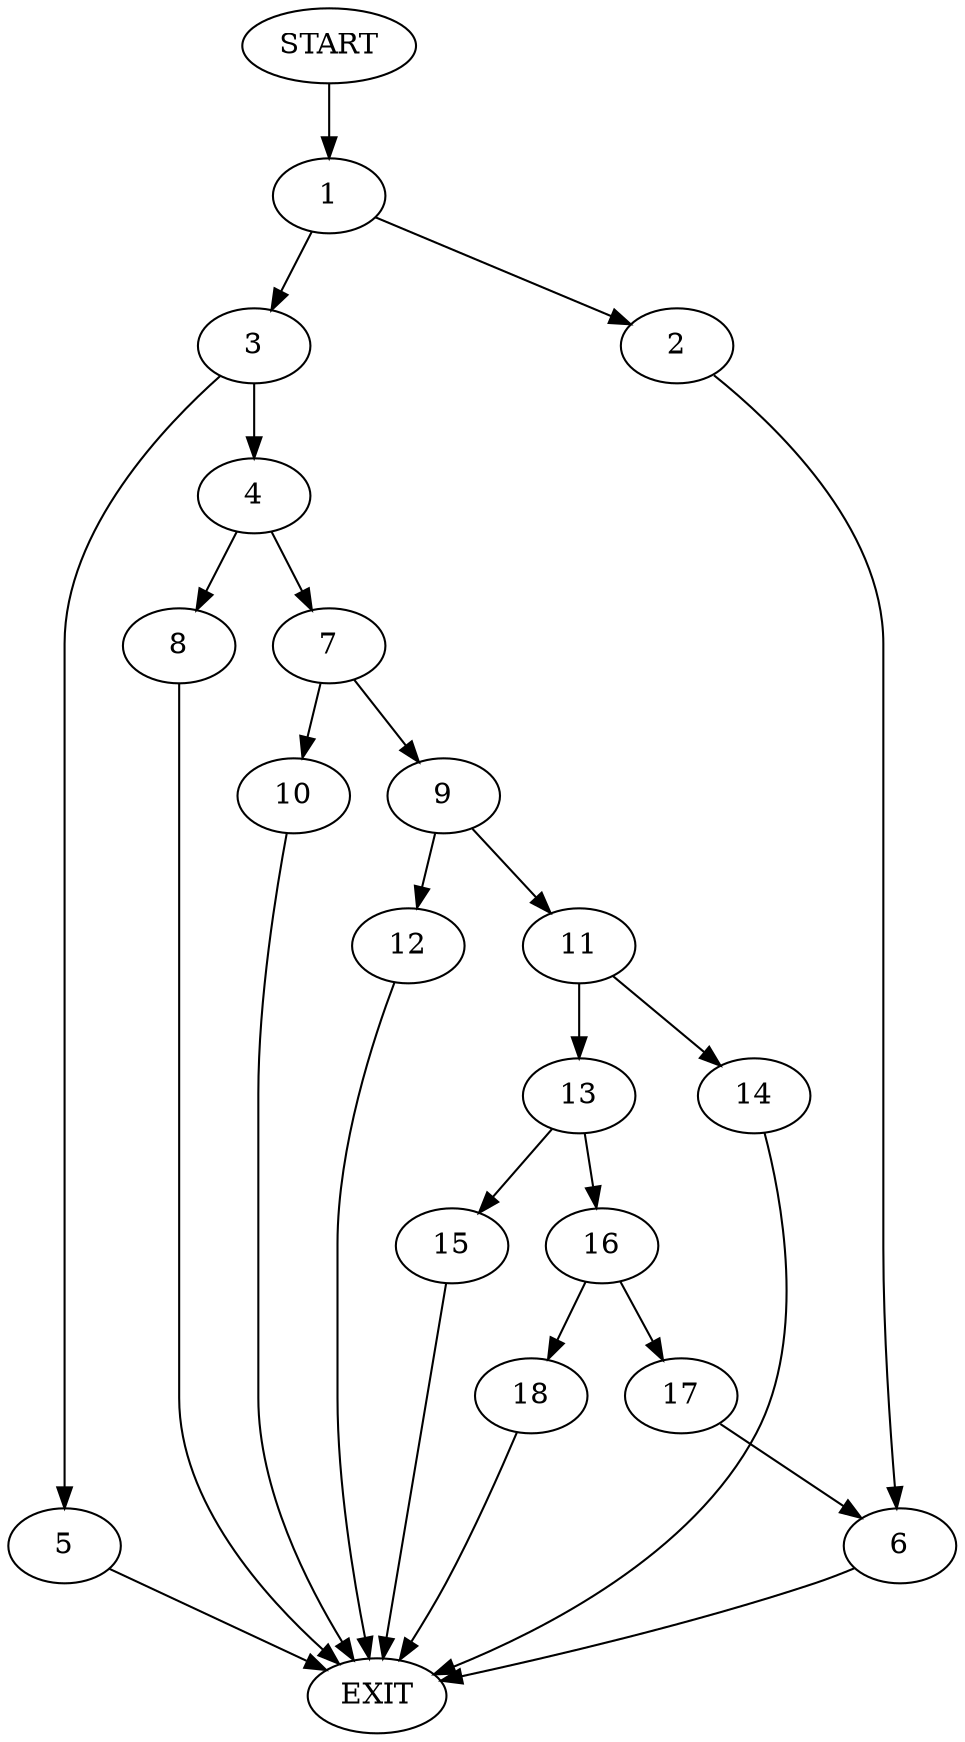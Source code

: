digraph {
0 [label="START"]
19 [label="EXIT"]
0 -> 1
1 -> 2
1 -> 3
3 -> 4
3 -> 5
2 -> 6
4 -> 7
4 -> 8
5 -> 19
7 -> 9
7 -> 10
8 -> 19
10 -> 19
9 -> 11
9 -> 12
11 -> 13
11 -> 14
12 -> 19
13 -> 15
13 -> 16
14 -> 19
15 -> 19
16 -> 17
16 -> 18
17 -> 6
18 -> 19
6 -> 19
}
